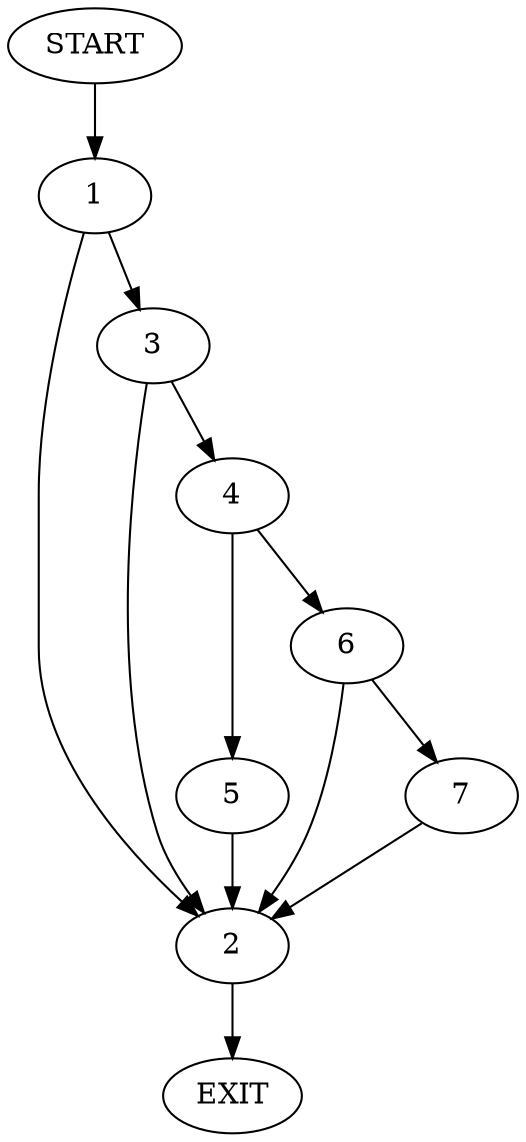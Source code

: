 digraph {
0 [label="START"]
8 [label="EXIT"]
0 -> 1
1 -> 2
1 -> 3
2 -> 8
3 -> 2
3 -> 4
4 -> 5
4 -> 6
6 -> 2
6 -> 7
5 -> 2
7 -> 2
}

